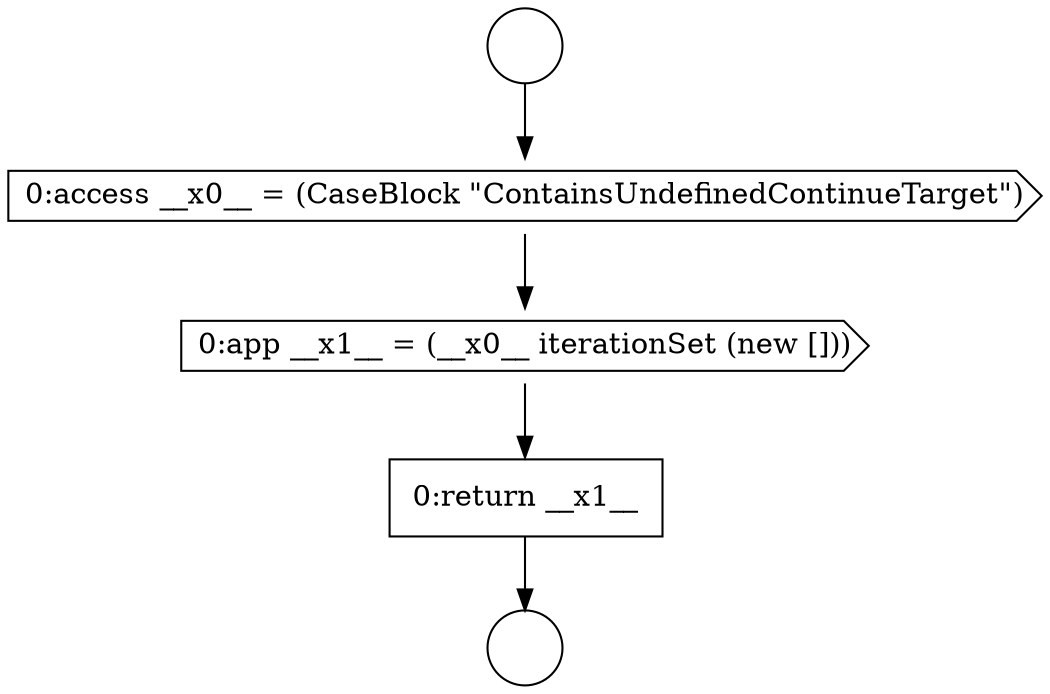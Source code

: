 digraph {
  node7059 [shape=none, margin=0, label=<<font color="black">
    <table border="0" cellborder="1" cellspacing="0" cellpadding="10">
      <tr><td align="left">0:return __x1__</td></tr>
    </table>
  </font>> color="black" fillcolor="white" style=filled]
  node7058 [shape=cds, label=<<font color="black">0:app __x1__ = (__x0__ iterationSet (new []))</font>> color="black" fillcolor="white" style=filled]
  node7055 [shape=circle label=" " color="black" fillcolor="white" style=filled]
  node7056 [shape=circle label=" " color="black" fillcolor="white" style=filled]
  node7057 [shape=cds, label=<<font color="black">0:access __x0__ = (CaseBlock &quot;ContainsUndefinedContinueTarget&quot;)</font>> color="black" fillcolor="white" style=filled]
  node7055 -> node7057 [ color="black"]
  node7057 -> node7058 [ color="black"]
  node7058 -> node7059 [ color="black"]
  node7059 -> node7056 [ color="black"]
}

